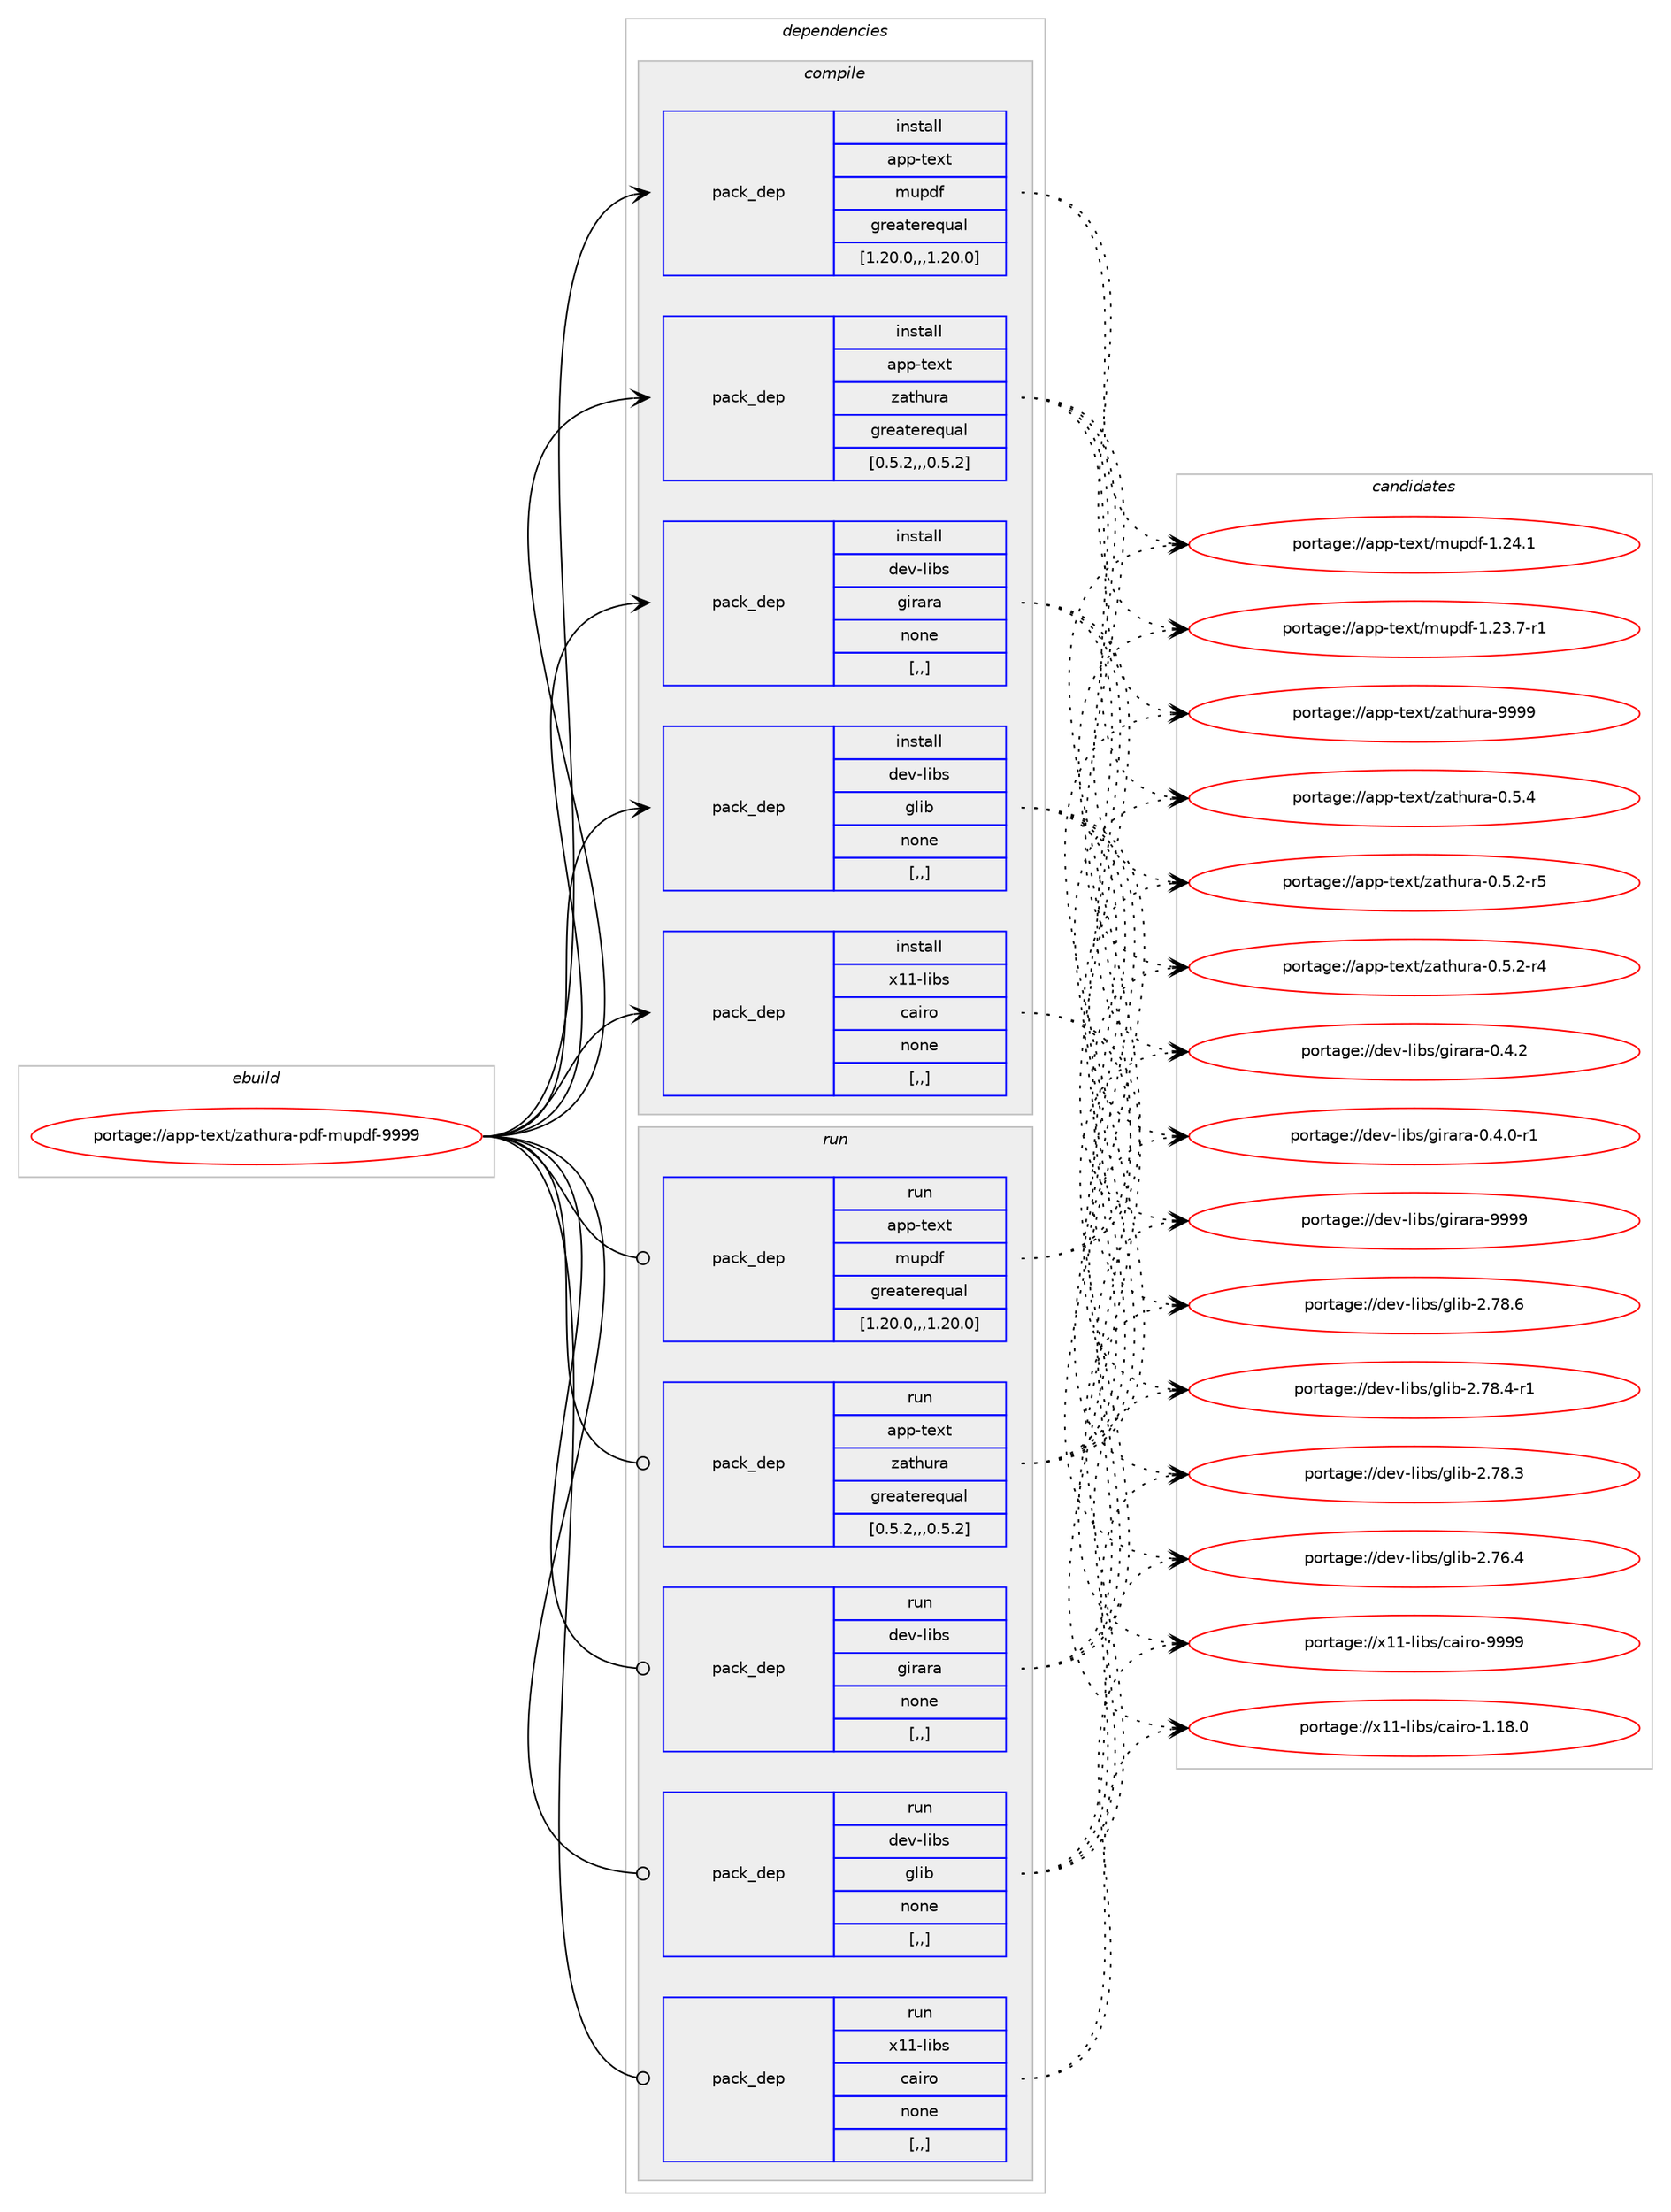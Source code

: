 digraph prolog {

# *************
# Graph options
# *************

newrank=true;
concentrate=true;
compound=true;
graph [rankdir=LR,fontname=Helvetica,fontsize=10,ranksep=1.5];#, ranksep=2.5, nodesep=0.2];
edge  [arrowhead=vee];
node  [fontname=Helvetica,fontsize=10];

# **********
# The ebuild
# **********

subgraph cluster_leftcol {
color=gray;
label=<<i>ebuild</i>>;
id [label="portage://app-text/zathura-pdf-mupdf-9999", color=red, width=4, href="../app-text/zathura-pdf-mupdf-9999.svg"];
}

# ****************
# The dependencies
# ****************

subgraph cluster_midcol {
color=gray;
label=<<i>dependencies</i>>;
subgraph cluster_compile {
fillcolor="#eeeeee";
style=filled;
label=<<i>compile</i>>;
subgraph pack44440 {
dependency61400 [label=<<TABLE BORDER="0" CELLBORDER="1" CELLSPACING="0" CELLPADDING="4" WIDTH="220"><TR><TD ROWSPAN="6" CELLPADDING="30">pack_dep</TD></TR><TR><TD WIDTH="110">install</TD></TR><TR><TD>app-text</TD></TR><TR><TD>mupdf</TD></TR><TR><TD>greaterequal</TD></TR><TR><TD>[1.20.0,,,1.20.0]</TD></TR></TABLE>>, shape=none, color=blue];
}
id:e -> dependency61400:w [weight=20,style="solid",arrowhead="vee"];
subgraph pack44441 {
dependency61401 [label=<<TABLE BORDER="0" CELLBORDER="1" CELLSPACING="0" CELLPADDING="4" WIDTH="220"><TR><TD ROWSPAN="6" CELLPADDING="30">pack_dep</TD></TR><TR><TD WIDTH="110">install</TD></TR><TR><TD>app-text</TD></TR><TR><TD>zathura</TD></TR><TR><TD>greaterequal</TD></TR><TR><TD>[0.5.2,,,0.5.2]</TD></TR></TABLE>>, shape=none, color=blue];
}
id:e -> dependency61401:w [weight=20,style="solid",arrowhead="vee"];
subgraph pack44442 {
dependency61402 [label=<<TABLE BORDER="0" CELLBORDER="1" CELLSPACING="0" CELLPADDING="4" WIDTH="220"><TR><TD ROWSPAN="6" CELLPADDING="30">pack_dep</TD></TR><TR><TD WIDTH="110">install</TD></TR><TR><TD>dev-libs</TD></TR><TR><TD>girara</TD></TR><TR><TD>none</TD></TR><TR><TD>[,,]</TD></TR></TABLE>>, shape=none, color=blue];
}
id:e -> dependency61402:w [weight=20,style="solid",arrowhead="vee"];
subgraph pack44443 {
dependency61403 [label=<<TABLE BORDER="0" CELLBORDER="1" CELLSPACING="0" CELLPADDING="4" WIDTH="220"><TR><TD ROWSPAN="6" CELLPADDING="30">pack_dep</TD></TR><TR><TD WIDTH="110">install</TD></TR><TR><TD>dev-libs</TD></TR><TR><TD>glib</TD></TR><TR><TD>none</TD></TR><TR><TD>[,,]</TD></TR></TABLE>>, shape=none, color=blue];
}
id:e -> dependency61403:w [weight=20,style="solid",arrowhead="vee"];
subgraph pack44444 {
dependency61404 [label=<<TABLE BORDER="0" CELLBORDER="1" CELLSPACING="0" CELLPADDING="4" WIDTH="220"><TR><TD ROWSPAN="6" CELLPADDING="30">pack_dep</TD></TR><TR><TD WIDTH="110">install</TD></TR><TR><TD>x11-libs</TD></TR><TR><TD>cairo</TD></TR><TR><TD>none</TD></TR><TR><TD>[,,]</TD></TR></TABLE>>, shape=none, color=blue];
}
id:e -> dependency61404:w [weight=20,style="solid",arrowhead="vee"];
}
subgraph cluster_compileandrun {
fillcolor="#eeeeee";
style=filled;
label=<<i>compile and run</i>>;
}
subgraph cluster_run {
fillcolor="#eeeeee";
style=filled;
label=<<i>run</i>>;
subgraph pack44445 {
dependency61405 [label=<<TABLE BORDER="0" CELLBORDER="1" CELLSPACING="0" CELLPADDING="4" WIDTH="220"><TR><TD ROWSPAN="6" CELLPADDING="30">pack_dep</TD></TR><TR><TD WIDTH="110">run</TD></TR><TR><TD>app-text</TD></TR><TR><TD>mupdf</TD></TR><TR><TD>greaterequal</TD></TR><TR><TD>[1.20.0,,,1.20.0]</TD></TR></TABLE>>, shape=none, color=blue];
}
id:e -> dependency61405:w [weight=20,style="solid",arrowhead="odot"];
subgraph pack44446 {
dependency61406 [label=<<TABLE BORDER="0" CELLBORDER="1" CELLSPACING="0" CELLPADDING="4" WIDTH="220"><TR><TD ROWSPAN="6" CELLPADDING="30">pack_dep</TD></TR><TR><TD WIDTH="110">run</TD></TR><TR><TD>app-text</TD></TR><TR><TD>zathura</TD></TR><TR><TD>greaterequal</TD></TR><TR><TD>[0.5.2,,,0.5.2]</TD></TR></TABLE>>, shape=none, color=blue];
}
id:e -> dependency61406:w [weight=20,style="solid",arrowhead="odot"];
subgraph pack44447 {
dependency61407 [label=<<TABLE BORDER="0" CELLBORDER="1" CELLSPACING="0" CELLPADDING="4" WIDTH="220"><TR><TD ROWSPAN="6" CELLPADDING="30">pack_dep</TD></TR><TR><TD WIDTH="110">run</TD></TR><TR><TD>dev-libs</TD></TR><TR><TD>girara</TD></TR><TR><TD>none</TD></TR><TR><TD>[,,]</TD></TR></TABLE>>, shape=none, color=blue];
}
id:e -> dependency61407:w [weight=20,style="solid",arrowhead="odot"];
subgraph pack44448 {
dependency61408 [label=<<TABLE BORDER="0" CELLBORDER="1" CELLSPACING="0" CELLPADDING="4" WIDTH="220"><TR><TD ROWSPAN="6" CELLPADDING="30">pack_dep</TD></TR><TR><TD WIDTH="110">run</TD></TR><TR><TD>dev-libs</TD></TR><TR><TD>glib</TD></TR><TR><TD>none</TD></TR><TR><TD>[,,]</TD></TR></TABLE>>, shape=none, color=blue];
}
id:e -> dependency61408:w [weight=20,style="solid",arrowhead="odot"];
subgraph pack44449 {
dependency61409 [label=<<TABLE BORDER="0" CELLBORDER="1" CELLSPACING="0" CELLPADDING="4" WIDTH="220"><TR><TD ROWSPAN="6" CELLPADDING="30">pack_dep</TD></TR><TR><TD WIDTH="110">run</TD></TR><TR><TD>x11-libs</TD></TR><TR><TD>cairo</TD></TR><TR><TD>none</TD></TR><TR><TD>[,,]</TD></TR></TABLE>>, shape=none, color=blue];
}
id:e -> dependency61409:w [weight=20,style="solid",arrowhead="odot"];
}
}

# **************
# The candidates
# **************

subgraph cluster_choices {
rank=same;
color=gray;
label=<<i>candidates</i>>;

subgraph choice44440 {
color=black;
nodesep=1;
choice97112112451161011201164710911711210010245494650524649 [label="portage://app-text/mupdf-1.24.1", color=red, width=4,href="../app-text/mupdf-1.24.1.svg"];
choice971121124511610112011647109117112100102454946505146554511449 [label="portage://app-text/mupdf-1.23.7-r1", color=red, width=4,href="../app-text/mupdf-1.23.7-r1.svg"];
dependency61400:e -> choice97112112451161011201164710911711210010245494650524649:w [style=dotted,weight="100"];
dependency61400:e -> choice971121124511610112011647109117112100102454946505146554511449:w [style=dotted,weight="100"];
}
subgraph choice44441 {
color=black;
nodesep=1;
choice97112112451161011201164712297116104117114974557575757 [label="portage://app-text/zathura-9999", color=red, width=4,href="../app-text/zathura-9999.svg"];
choice9711211245116101120116471229711610411711497454846534652 [label="portage://app-text/zathura-0.5.4", color=red, width=4,href="../app-text/zathura-0.5.4.svg"];
choice97112112451161011201164712297116104117114974548465346504511453 [label="portage://app-text/zathura-0.5.2-r5", color=red, width=4,href="../app-text/zathura-0.5.2-r5.svg"];
choice97112112451161011201164712297116104117114974548465346504511452 [label="portage://app-text/zathura-0.5.2-r4", color=red, width=4,href="../app-text/zathura-0.5.2-r4.svg"];
dependency61401:e -> choice97112112451161011201164712297116104117114974557575757:w [style=dotted,weight="100"];
dependency61401:e -> choice9711211245116101120116471229711610411711497454846534652:w [style=dotted,weight="100"];
dependency61401:e -> choice97112112451161011201164712297116104117114974548465346504511453:w [style=dotted,weight="100"];
dependency61401:e -> choice97112112451161011201164712297116104117114974548465346504511452:w [style=dotted,weight="100"];
}
subgraph choice44442 {
color=black;
nodesep=1;
choice10010111845108105981154710310511497114974557575757 [label="portage://dev-libs/girara-9999", color=red, width=4,href="../dev-libs/girara-9999.svg"];
choice1001011184510810598115471031051149711497454846524650 [label="portage://dev-libs/girara-0.4.2", color=red, width=4,href="../dev-libs/girara-0.4.2.svg"];
choice10010111845108105981154710310511497114974548465246484511449 [label="portage://dev-libs/girara-0.4.0-r1", color=red, width=4,href="../dev-libs/girara-0.4.0-r1.svg"];
dependency61402:e -> choice10010111845108105981154710310511497114974557575757:w [style=dotted,weight="100"];
dependency61402:e -> choice1001011184510810598115471031051149711497454846524650:w [style=dotted,weight="100"];
dependency61402:e -> choice10010111845108105981154710310511497114974548465246484511449:w [style=dotted,weight="100"];
}
subgraph choice44443 {
color=black;
nodesep=1;
choice1001011184510810598115471031081059845504655564654 [label="portage://dev-libs/glib-2.78.6", color=red, width=4,href="../dev-libs/glib-2.78.6.svg"];
choice10010111845108105981154710310810598455046555646524511449 [label="portage://dev-libs/glib-2.78.4-r1", color=red, width=4,href="../dev-libs/glib-2.78.4-r1.svg"];
choice1001011184510810598115471031081059845504655564651 [label="portage://dev-libs/glib-2.78.3", color=red, width=4,href="../dev-libs/glib-2.78.3.svg"];
choice1001011184510810598115471031081059845504655544652 [label="portage://dev-libs/glib-2.76.4", color=red, width=4,href="../dev-libs/glib-2.76.4.svg"];
dependency61403:e -> choice1001011184510810598115471031081059845504655564654:w [style=dotted,weight="100"];
dependency61403:e -> choice10010111845108105981154710310810598455046555646524511449:w [style=dotted,weight="100"];
dependency61403:e -> choice1001011184510810598115471031081059845504655564651:w [style=dotted,weight="100"];
dependency61403:e -> choice1001011184510810598115471031081059845504655544652:w [style=dotted,weight="100"];
}
subgraph choice44444 {
color=black;
nodesep=1;
choice120494945108105981154799971051141114557575757 [label="portage://x11-libs/cairo-9999", color=red, width=4,href="../x11-libs/cairo-9999.svg"];
choice1204949451081059811547999710511411145494649564648 [label="portage://x11-libs/cairo-1.18.0", color=red, width=4,href="../x11-libs/cairo-1.18.0.svg"];
dependency61404:e -> choice120494945108105981154799971051141114557575757:w [style=dotted,weight="100"];
dependency61404:e -> choice1204949451081059811547999710511411145494649564648:w [style=dotted,weight="100"];
}
subgraph choice44445 {
color=black;
nodesep=1;
choice97112112451161011201164710911711210010245494650524649 [label="portage://app-text/mupdf-1.24.1", color=red, width=4,href="../app-text/mupdf-1.24.1.svg"];
choice971121124511610112011647109117112100102454946505146554511449 [label="portage://app-text/mupdf-1.23.7-r1", color=red, width=4,href="../app-text/mupdf-1.23.7-r1.svg"];
dependency61405:e -> choice97112112451161011201164710911711210010245494650524649:w [style=dotted,weight="100"];
dependency61405:e -> choice971121124511610112011647109117112100102454946505146554511449:w [style=dotted,weight="100"];
}
subgraph choice44446 {
color=black;
nodesep=1;
choice97112112451161011201164712297116104117114974557575757 [label="portage://app-text/zathura-9999", color=red, width=4,href="../app-text/zathura-9999.svg"];
choice9711211245116101120116471229711610411711497454846534652 [label="portage://app-text/zathura-0.5.4", color=red, width=4,href="../app-text/zathura-0.5.4.svg"];
choice97112112451161011201164712297116104117114974548465346504511453 [label="portage://app-text/zathura-0.5.2-r5", color=red, width=4,href="../app-text/zathura-0.5.2-r5.svg"];
choice97112112451161011201164712297116104117114974548465346504511452 [label="portage://app-text/zathura-0.5.2-r4", color=red, width=4,href="../app-text/zathura-0.5.2-r4.svg"];
dependency61406:e -> choice97112112451161011201164712297116104117114974557575757:w [style=dotted,weight="100"];
dependency61406:e -> choice9711211245116101120116471229711610411711497454846534652:w [style=dotted,weight="100"];
dependency61406:e -> choice97112112451161011201164712297116104117114974548465346504511453:w [style=dotted,weight="100"];
dependency61406:e -> choice97112112451161011201164712297116104117114974548465346504511452:w [style=dotted,weight="100"];
}
subgraph choice44447 {
color=black;
nodesep=1;
choice10010111845108105981154710310511497114974557575757 [label="portage://dev-libs/girara-9999", color=red, width=4,href="../dev-libs/girara-9999.svg"];
choice1001011184510810598115471031051149711497454846524650 [label="portage://dev-libs/girara-0.4.2", color=red, width=4,href="../dev-libs/girara-0.4.2.svg"];
choice10010111845108105981154710310511497114974548465246484511449 [label="portage://dev-libs/girara-0.4.0-r1", color=red, width=4,href="../dev-libs/girara-0.4.0-r1.svg"];
dependency61407:e -> choice10010111845108105981154710310511497114974557575757:w [style=dotted,weight="100"];
dependency61407:e -> choice1001011184510810598115471031051149711497454846524650:w [style=dotted,weight="100"];
dependency61407:e -> choice10010111845108105981154710310511497114974548465246484511449:w [style=dotted,weight="100"];
}
subgraph choice44448 {
color=black;
nodesep=1;
choice1001011184510810598115471031081059845504655564654 [label="portage://dev-libs/glib-2.78.6", color=red, width=4,href="../dev-libs/glib-2.78.6.svg"];
choice10010111845108105981154710310810598455046555646524511449 [label="portage://dev-libs/glib-2.78.4-r1", color=red, width=4,href="../dev-libs/glib-2.78.4-r1.svg"];
choice1001011184510810598115471031081059845504655564651 [label="portage://dev-libs/glib-2.78.3", color=red, width=4,href="../dev-libs/glib-2.78.3.svg"];
choice1001011184510810598115471031081059845504655544652 [label="portage://dev-libs/glib-2.76.4", color=red, width=4,href="../dev-libs/glib-2.76.4.svg"];
dependency61408:e -> choice1001011184510810598115471031081059845504655564654:w [style=dotted,weight="100"];
dependency61408:e -> choice10010111845108105981154710310810598455046555646524511449:w [style=dotted,weight="100"];
dependency61408:e -> choice1001011184510810598115471031081059845504655564651:w [style=dotted,weight="100"];
dependency61408:e -> choice1001011184510810598115471031081059845504655544652:w [style=dotted,weight="100"];
}
subgraph choice44449 {
color=black;
nodesep=1;
choice120494945108105981154799971051141114557575757 [label="portage://x11-libs/cairo-9999", color=red, width=4,href="../x11-libs/cairo-9999.svg"];
choice1204949451081059811547999710511411145494649564648 [label="portage://x11-libs/cairo-1.18.0", color=red, width=4,href="../x11-libs/cairo-1.18.0.svg"];
dependency61409:e -> choice120494945108105981154799971051141114557575757:w [style=dotted,weight="100"];
dependency61409:e -> choice1204949451081059811547999710511411145494649564648:w [style=dotted,weight="100"];
}
}

}
